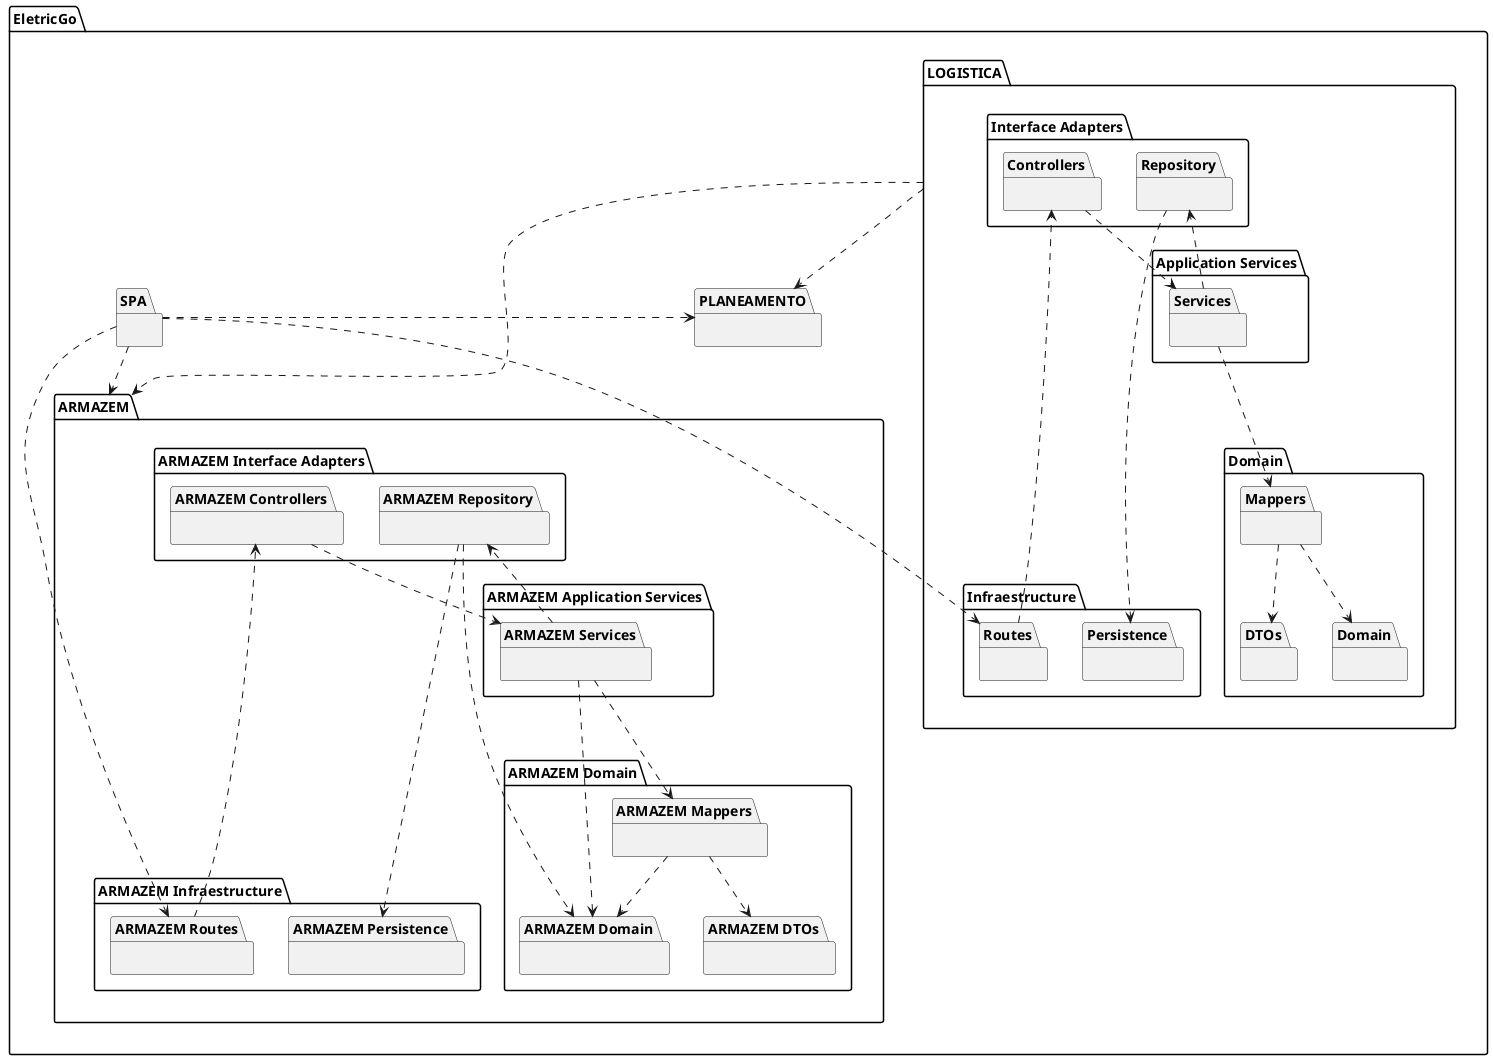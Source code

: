 @startuml

package "EletricGo" {



  package "SPA" as spa{}

  package "ARMAZEM" as armazem{
    package "ARMAZEM Application Services" {
           package "ARMAZEM Services" as wservices {}
       }

       package "ARMAZEM Interface Adapters" {
           package "ARMAZEM Repository" as wrep {}
           package "ARMAZEM Controllers" as wctrs {}
       }

        package "ARMAZEM Domain" {
            package "ARMAZEM Mappers" as wmappers {}
            package "ARMAZEM DTOs" as wdtos {}
            package "ARMAZEM Domain" as wdomain {}
        }
        package "ARMAZEM Infraestructure" {
            package "ARMAZEM Persistence" as wpersistence {}
            package "ARMAZEM Routes" as wroutes {}
        }
  }

  package "LOGISTICA" as logistica{
       package "Application Services" {
           package "Services" as services {}
       }

       package "Interface Adapters" {
           package "Repository" as rep {}
           package "Controllers" as ctrs {}
       }

        package "Domain" {
            package "Mappers" as mappers {}
            package "DTOs" as dtos {}
            package "Domain" as domain {}
        }
        package "Infraestructure" {
            package "Persistence" as persistence {}
            package "Routes" as routes {}
        }
  }
  package "PLANEAMENTO" as planeamento{}

}

routes .> ctrs
ctrs ..> services
services ..> mappers
services ..> rep
mappers ..> dtos
mappers ..> domain
rep .-..> persistence

wroutes .> wctrs
wctrs ..> wservices
wservices ..> wmappers
wservices ..> wrep
wservices ..> wdomain
wmappers ..> wdtos
wmappers ..> wdomain
wrep .-..> wpersistence
wrep .-..> wdomain

spa .> wroutes
spa .> routes
spa ..> armazem
spa .> planeamento
logistica ..> planeamento
logistica .> armazem

@enduml
